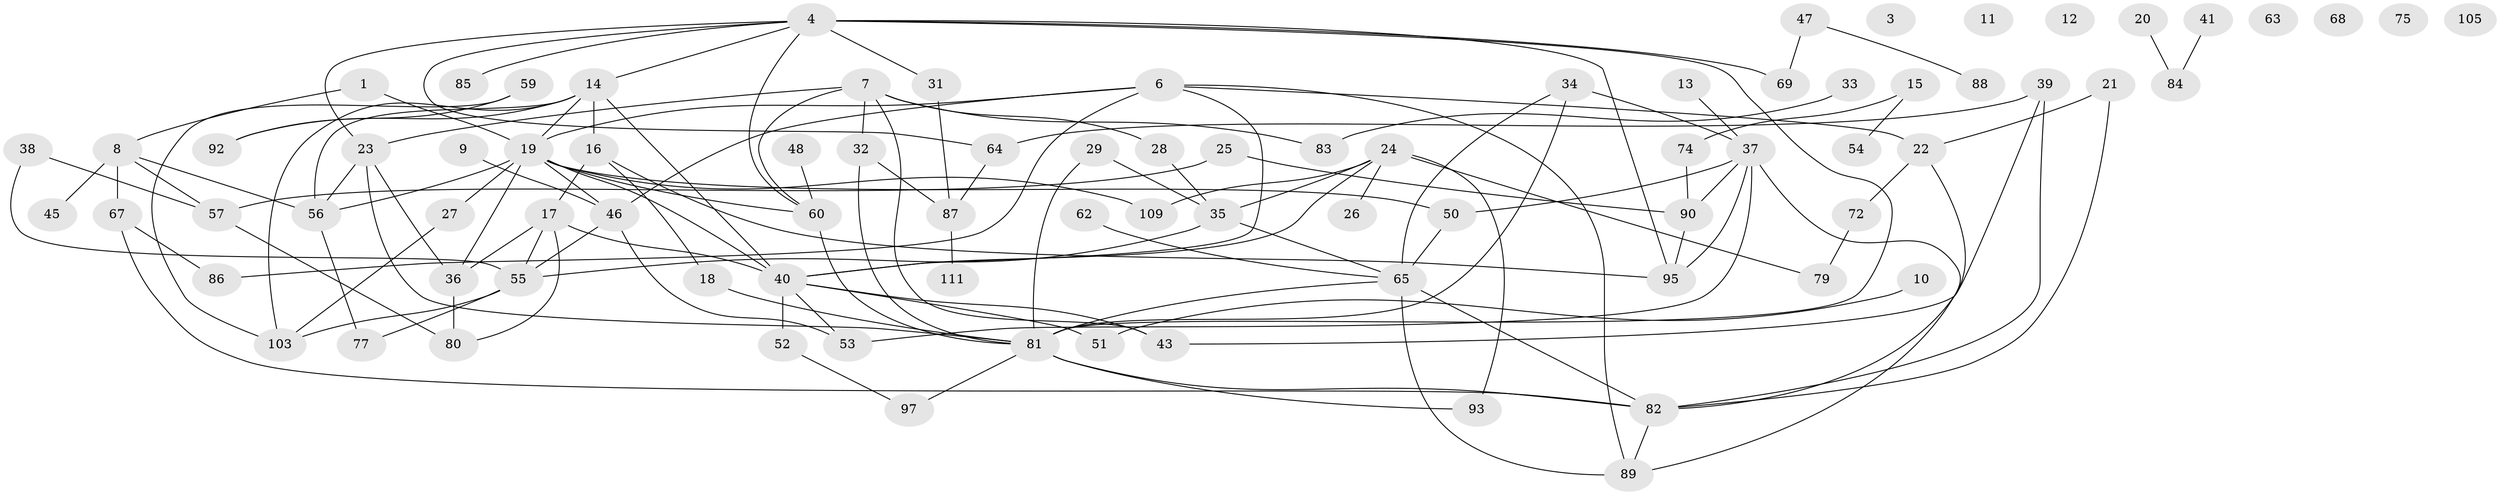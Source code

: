// original degree distribution, {2: 0.30578512396694213, 0: 0.049586776859504134, 3: 0.2066115702479339, 1: 0.17355371900826447, 8: 0.008264462809917356, 7: 0.05785123966942149, 4: 0.10743801652892562, 5: 0.05785123966942149, 6: 0.03305785123966942}
// Generated by graph-tools (version 1.1) at 2025/16/03/04/25 18:16:36]
// undirected, 84 vertices, 128 edges
graph export_dot {
graph [start="1"]
  node [color=gray90,style=filled];
  1 [super="+2"];
  3;
  4 [super="+5+110"];
  6 [super="+114+101"];
  7 [super="+118+76"];
  8 [super="+71+99"];
  9 [super="+44"];
  10;
  11;
  12 [super="+49"];
  13;
  14;
  15;
  16 [super="+100"];
  17 [super="+73"];
  18;
  19 [super="+58"];
  20;
  21;
  22 [super="+30"];
  23 [super="+42"];
  24 [super="+119"];
  25;
  26;
  27;
  28;
  29;
  31;
  32 [super="+107"];
  33;
  34;
  35;
  36;
  37 [super="+94+106"];
  38;
  39;
  40 [super="+66+117+104"];
  41 [super="+96"];
  43;
  45;
  46;
  47;
  48;
  50;
  51;
  52;
  53;
  54;
  55;
  56;
  57;
  59;
  60 [super="+78"];
  62;
  63;
  64;
  65;
  67;
  68;
  69;
  72;
  74;
  75;
  77;
  79;
  80;
  81 [super="+98+91"];
  82;
  83;
  84;
  85;
  86;
  87;
  88;
  89;
  90;
  92;
  93;
  95;
  97;
  103 [super="+113"];
  105;
  109;
  111;
  1 -- 8;
  1 -- 19;
  4 -- 85;
  4 -- 60;
  4 -- 14;
  4 -- 64;
  4 -- 81 [weight=2];
  4 -- 69;
  4 -- 23;
  4 -- 31;
  4 -- 95;
  6 -- 86;
  6 -- 89;
  6 -- 46;
  6 -- 40;
  6 -- 22;
  6 -- 19;
  7 -- 32;
  7 -- 43;
  7 -- 60;
  7 -- 83;
  7 -- 28;
  7 -- 23;
  8 -- 45;
  8 -- 67;
  8 -- 57;
  8 -- 56;
  9 -- 46;
  10 -- 51;
  13 -- 37;
  14 -- 16;
  14 -- 19 [weight=2];
  14 -- 56;
  14 -- 92;
  14 -- 103;
  14 -- 40;
  15 -- 54;
  15 -- 74;
  16 -- 18;
  16 -- 95;
  16 -- 17;
  17 -- 36;
  17 -- 40 [weight=2];
  17 -- 80;
  17 -- 55;
  18 -- 81;
  19 -- 27 [weight=2];
  19 -- 36;
  19 -- 60;
  19 -- 109;
  19 -- 40;
  19 -- 46;
  19 -- 50;
  19 -- 56;
  20 -- 84;
  21 -- 22;
  21 -- 82;
  22 -- 72;
  22 -- 82;
  23 -- 36;
  23 -- 56;
  23 -- 81;
  24 -- 26;
  24 -- 35;
  24 -- 79;
  24 -- 93;
  24 -- 109;
  24 -- 40;
  25 -- 57;
  25 -- 90;
  27 -- 103;
  28 -- 35;
  29 -- 35;
  29 -- 81;
  31 -- 87;
  32 -- 87;
  32 -- 81;
  33 -- 83;
  34 -- 65;
  34 -- 81;
  34 -- 37;
  35 -- 55;
  35 -- 65;
  36 -- 80;
  37 -- 95;
  37 -- 89;
  37 -- 50;
  37 -- 53;
  37 -- 90;
  38 -- 55;
  38 -- 57;
  39 -- 43;
  39 -- 64;
  39 -- 82;
  40 -- 43;
  40 -- 51;
  40 -- 52;
  40 -- 53;
  41 -- 84;
  46 -- 53;
  46 -- 55;
  47 -- 69;
  47 -- 88;
  48 -- 60;
  50 -- 65;
  52 -- 97;
  55 -- 77;
  55 -- 103;
  56 -- 77;
  57 -- 80;
  59 -- 92;
  59 -- 103;
  60 -- 81;
  62 -- 65;
  64 -- 87;
  65 -- 82;
  65 -- 89;
  65 -- 81;
  67 -- 82;
  67 -- 86;
  72 -- 79;
  74 -- 90;
  81 -- 82;
  81 -- 93;
  81 -- 97;
  82 -- 89;
  87 -- 111;
  90 -- 95;
}
